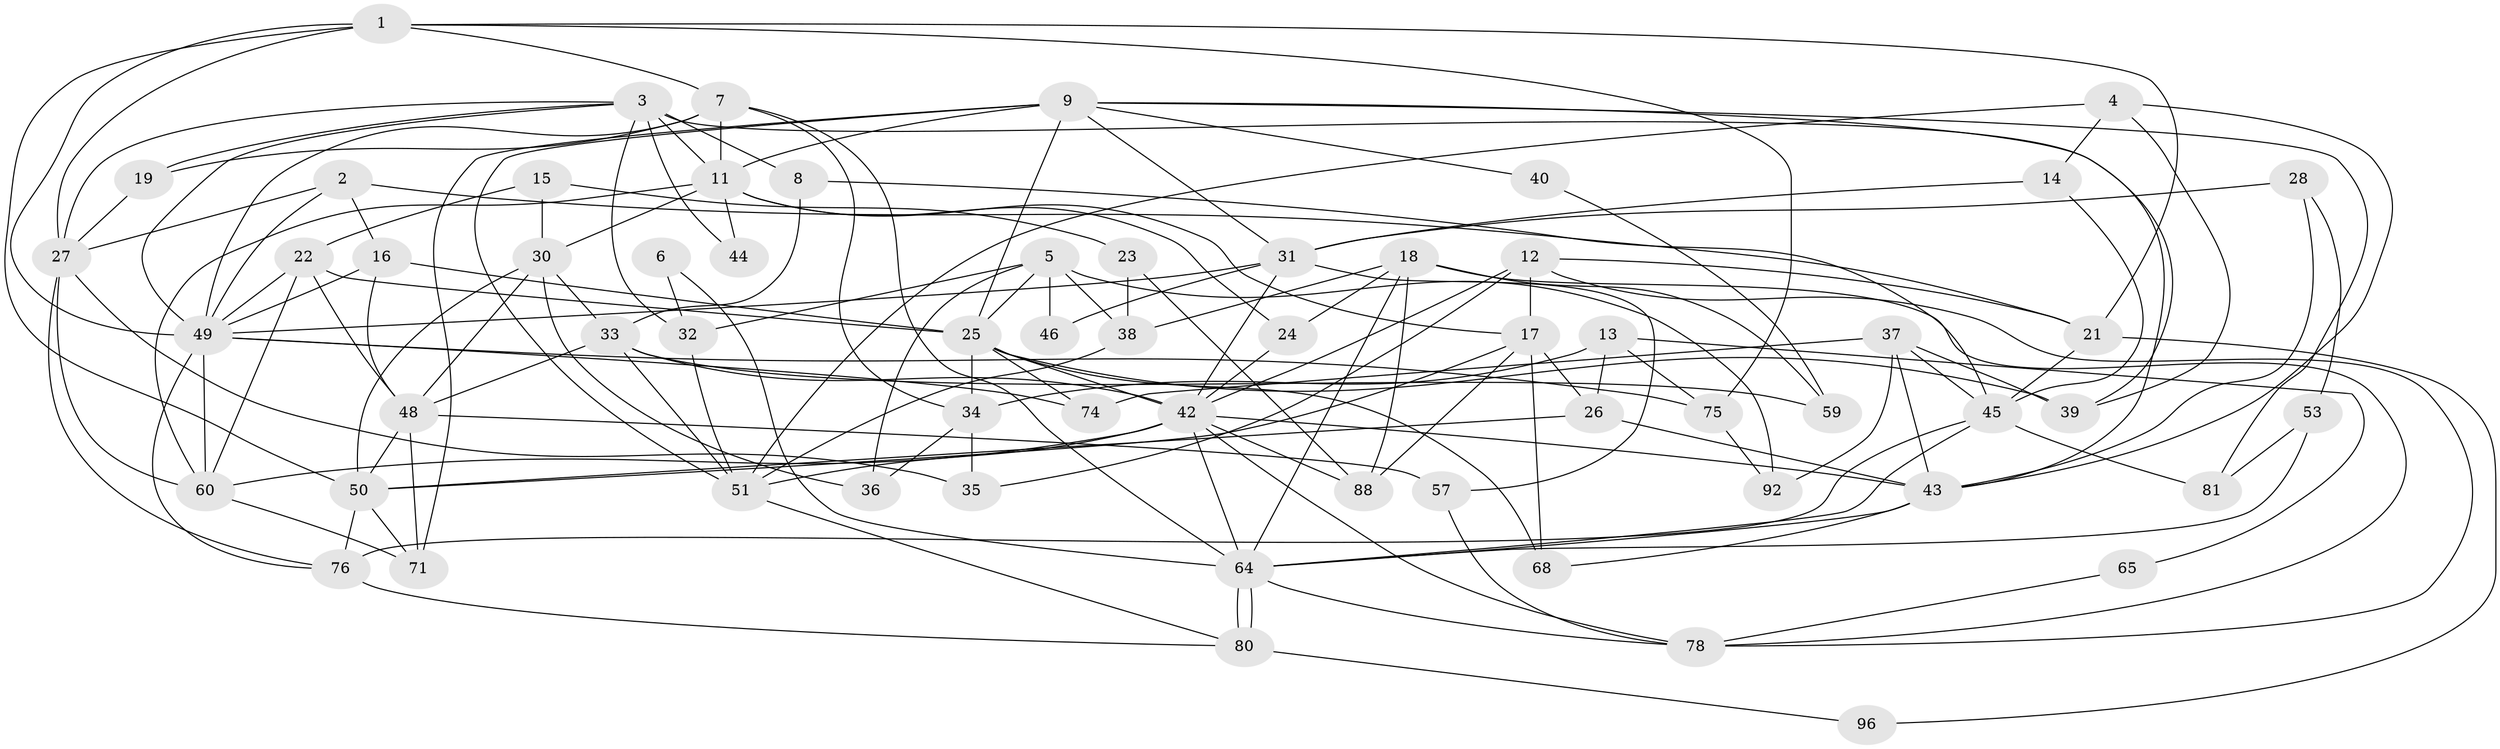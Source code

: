 // original degree distribution, {4: 0.2755102040816326, 7: 0.04081632653061224, 3: 0.2755102040816326, 2: 0.15306122448979592, 6: 0.12244897959183673, 5: 0.11224489795918367, 8: 0.01020408163265306, 10: 0.01020408163265306}
// Generated by graph-tools (version 1.1) at 2025/11/02/27/25 16:11:24]
// undirected, 63 vertices, 154 edges
graph export_dot {
graph [start="1"]
  node [color=gray90,style=filled];
  1 [super="+55"];
  2;
  3 [super="+70"];
  4;
  5 [super="+20"];
  6;
  7 [super="+10"];
  8 [super="+62"];
  9 [super="+29"];
  11 [super="+72"];
  12;
  13 [super="+84"];
  14;
  15;
  16;
  17 [super="+86"];
  18 [super="+54"];
  19;
  21 [super="+58"];
  22 [super="+63"];
  23 [super="+83"];
  24;
  25 [super="+66"];
  26;
  27 [super="+85"];
  28 [super="+97"];
  30 [super="+98"];
  31 [super="+89"];
  32;
  33 [super="+56"];
  34;
  35 [super="+95"];
  36;
  37 [super="+61"];
  38;
  39 [super="+41"];
  40;
  42 [super="+47"];
  43 [super="+90"];
  44;
  45 [super="+67"];
  46;
  48 [super="+52"];
  49 [super="+82"];
  50 [super="+93"];
  51 [super="+77"];
  53;
  57;
  59;
  60 [super="+91"];
  64 [super="+73"];
  65;
  68 [super="+69"];
  71 [super="+79"];
  74 [super="+94"];
  75;
  76;
  78 [super="+87"];
  80;
  81;
  88;
  92;
  96;
  1 -- 21;
  1 -- 7;
  1 -- 49;
  1 -- 75;
  1 -- 50;
  1 -- 27;
  2 -- 49;
  2 -- 16;
  2 -- 27;
  2 -- 21;
  3 -- 43;
  3 -- 19;
  3 -- 8 [weight=2];
  3 -- 27;
  3 -- 44;
  3 -- 32;
  3 -- 49;
  3 -- 11;
  4 -- 14;
  4 -- 51;
  4 -- 39;
  4 -- 43;
  5 -- 36;
  5 -- 25;
  5 -- 32;
  5 -- 38;
  5 -- 92;
  5 -- 46;
  6 -- 64;
  6 -- 32;
  7 -- 34;
  7 -- 64;
  7 -- 19;
  7 -- 49;
  7 -- 11;
  8 -- 33;
  8 -- 45;
  9 -- 25;
  9 -- 11;
  9 -- 71;
  9 -- 81;
  9 -- 40;
  9 -- 31;
  9 -- 51;
  9 -- 39;
  11 -- 24;
  11 -- 44;
  11 -- 60;
  11 -- 30;
  11 -- 17;
  12 -- 17;
  12 -- 35;
  12 -- 78;
  12 -- 21;
  12 -- 42;
  13 -- 26;
  13 -- 34;
  13 -- 65;
  13 -- 75;
  14 -- 45;
  14 -- 31;
  15 -- 23;
  15 -- 30;
  15 -- 22;
  16 -- 25;
  16 -- 48;
  16 -- 49;
  17 -- 88;
  17 -- 26;
  17 -- 50;
  17 -- 68;
  18 -- 24;
  18 -- 59;
  18 -- 88;
  18 -- 64;
  18 -- 38;
  18 -- 78;
  19 -- 27;
  21 -- 45 [weight=2];
  21 -- 96;
  22 -- 49;
  22 -- 25;
  22 -- 60;
  22 -- 48;
  23 -- 88;
  23 -- 38;
  24 -- 42;
  25 -- 39;
  25 -- 74;
  25 -- 34;
  25 -- 68;
  25 -- 42;
  26 -- 50;
  26 -- 43;
  27 -- 60;
  27 -- 76;
  27 -- 35;
  28 -- 53;
  28 -- 31;
  28 -- 43;
  30 -- 36;
  30 -- 33;
  30 -- 48;
  30 -- 50;
  31 -- 57;
  31 -- 46;
  31 -- 49;
  31 -- 42;
  32 -- 51;
  33 -- 59;
  33 -- 51;
  33 -- 42;
  33 -- 48;
  34 -- 36;
  34 -- 35;
  37 -- 92;
  37 -- 74;
  37 -- 43;
  37 -- 39;
  37 -- 45;
  38 -- 51 [weight=2];
  40 -- 59;
  42 -- 64;
  42 -- 60;
  42 -- 51;
  42 -- 88;
  42 -- 78;
  42 -- 43;
  43 -- 64;
  43 -- 68;
  45 -- 81;
  45 -- 64;
  45 -- 76;
  48 -- 50;
  48 -- 71;
  48 -- 57;
  49 -- 76;
  49 -- 60;
  49 -- 75;
  49 -- 74;
  50 -- 71;
  50 -- 76;
  51 -- 80;
  53 -- 64;
  53 -- 81;
  57 -- 78;
  60 -- 71;
  64 -- 80;
  64 -- 80;
  64 -- 78;
  65 -- 78;
  75 -- 92;
  76 -- 80;
  80 -- 96;
}
